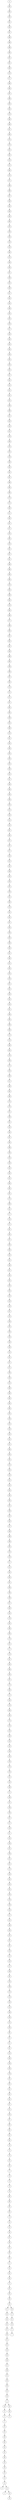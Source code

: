 digraph my_graph {
8 [label=8]
492 [label=492]
495 [label=495]
482 [label=482]
461 [label=461]
485 [label=485]
487 [label=487]
486 [label=486]
499 [label=499]
498 [label=498]
490 [label=490]
491 [label=491]
481 [label=481]
480 [label=480]
479 [label=479]
477 [label=477]
488 [label=488]
484 [label=484]
497 [label=497]
489 [label=489]
493 [label=493]
494 [label=494]
478 [label=478]
466 [label=466]
468 [label=468]
457 [label=457]
463 [label=463]
474 [label=474]
470 [label=470]
452 [label=452]
462 [label=462]
476 [label=476]
472 [label=472]
483 [label=483]
473 [label=473]
471 [label=471]
496 [label=496]
469 [label=469]
467 [label=467]
446 [label=446]
464 [label=464]
458 [label=458]
443 [label=443]
465 [label=465]
422 [label=422]
428 [label=428]
404 [label=404]
416 [label=416]
418 [label=418]
460 [label=460]
475 [label=475]
459 [label=459]
450 [label=450]
451 [label=451]
449 [label=449]
455 [label=455]
438 [label=438]
447 [label=447]
454 [label=454]
444 [label=444]
448 [label=448]
445 [label=445]
453 [label=453]
429 [label=429]
427 [label=427]
436 [label=436]
439 [label=439]
433 [label=433]
430 [label=430]
426 [label=426]
435 [label=435]
434 [label=434]
432 [label=432]
437 [label=437]
442 [label=442]
414 [label=414]
412 [label=412]
441 [label=441]
415 [label=415]
406 [label=406]
409 [label=409]
431 [label=431]
440 [label=440]
424 [label=424]
421 [label=421]
378 [label=378]
456 [label=456]
413 [label=413]
425 [label=425]
419 [label=419]
408 [label=408]
405 [label=405]
402 [label=402]
397 [label=397]
398 [label=398]
395 [label=395]
390 [label=390]
374 [label=374]
375 [label=375]
400 [label=400]
411 [label=411]
403 [label=403]
407 [label=407]
417 [label=417]
423 [label=423]
392 [label=392]
420 [label=420]
391 [label=391]
387 [label=387]
401 [label=401]
399 [label=399]
396 [label=396]
393 [label=393]
380 [label=380]
410 [label=410]
394 [label=394]
386 [label=386]
383 [label=383]
379 [label=379]
363 [label=363]
368 [label=368]
377 [label=377]
388 [label=388]
384 [label=384]
361 [label=361]
382 [label=382]
381 [label=381]
358 [label=358]
369 [label=369]
365 [label=365]
359 [label=359]
366 [label=366]
367 [label=367]
385 [label=385]
373 [label=373]
372 [label=372]
371 [label=371]
357 [label=357]
362 [label=362]
364 [label=364]
348 [label=348]
354 [label=354]
389 [label=389]
376 [label=376]
351 [label=351]
335 [label=335]
330 [label=330]
353 [label=353]
350 [label=350]
345 [label=345]
356 [label=356]
355 [label=355]
347 [label=347]
349 [label=349]
346 [label=346]
340 [label=340]
336 [label=336]
334 [label=334]
313 [label=313]
326 [label=326]
314 [label=314]
310 [label=310]
307 [label=307]
305 [label=305]
327 [label=327]
297 [label=297]
317 [label=317]
344 [label=344]
322 [label=322]
332 [label=332]
338 [label=338]
325 [label=325]
323 [label=323]
331 [label=331]
328 [label=328]
341 [label=341]
360 [label=360]
370 [label=370]
352 [label=352]
342 [label=342]
337 [label=337]
343 [label=343]
329 [label=329]
303 [label=303]
299 [label=299]
294 [label=294]
291 [label=291]
290 [label=290]
312 [label=312]
320 [label=320]
324 [label=324]
318 [label=318]
301 [label=301]
302 [label=302]
339 [label=339]
333 [label=333]
319 [label=319]
321 [label=321]
309 [label=309]
295 [label=295]
286 [label=286]
308 [label=308]
273 [label=273]
279 [label=279]
298 [label=298]
304 [label=304]
276 [label=276]
259 [label=259]
272 [label=272]
316 [label=316]
306 [label=306]
311 [label=311]
296 [label=296]
292 [label=292]
280 [label=280]
274 [label=274]
270 [label=270]
251 [label=251]
269 [label=269]
261 [label=261]
243 [label=243]
284 [label=284]
287 [label=287]
285 [label=285]
268 [label=268]
256 [label=256]
254 [label=254]
249 [label=249]
245 [label=245]
293 [label=293]
315 [label=315]
300 [label=300]
282 [label=282]
281 [label=281]
275 [label=275]
266 [label=266]
241 [label=241]
277 [label=277]
278 [label=278]
271 [label=271]
267 [label=267]
262 [label=262]
257 [label=257]
264 [label=264]
260 [label=260]
253 [label=253]
252 [label=252]
248 [label=248]
247 [label=247]
244 [label=244]
242 [label=242]
250 [label=250]
234 [label=234]
233 [label=233]
226 [label=226]
218 [label=218]
237 [label=237]
215 [label=215]
228 [label=228]
232 [label=232]
258 [label=258]
230 [label=230]
246 [label=246]
236 [label=236]
213 [label=213]
231 [label=231]
227 [label=227]
211 [label=211]
238 [label=238]
240 [label=240]
224 [label=224]
289 [label=289]
288 [label=288]
283 [label=283]
265 [label=265]
263 [label=263]
255 [label=255]
239 [label=239]
235 [label=235]
229 [label=229]
195 [label=195]
225 [label=225]
221 [label=221]
208 [label=208]
204 [label=204]
192 [label=192]
214 [label=214]
194 [label=194]
216 [label=216]
222 [label=222]
223 [label=223]
220 [label=220]
185 [label=185]
165 [label=165]
191 [label=191]
168 [label=168]
162 [label=162]
160 [label=160]
157 [label=157]
199 [label=199]
186 [label=186]
188 [label=188]
202 [label=202]
210 [label=210]
219 [label=219]
217 [label=217]
212 [label=212]
205 [label=205]
203 [label=203]
201 [label=201]
209 [label=209]
196 [label=196]
198 [label=198]
207 [label=207]
206 [label=206]
184 [label=184]
179 [label=179]
182 [label=182]
190 [label=190]
200 [label=200]
170 [label=170]
181 [label=181]
177 [label=177]
178 [label=178]
197 [label=197]
193 [label=193]
189 [label=189]
183 [label=183]
187 [label=187]
175 [label=175]
180 [label=180]
172 [label=172]
156 [label=156]
176 [label=176]
166 [label=166]
163 [label=163]
174 [label=174]
154 [label=154]
145 [label=145]
164 [label=164]
135 [label=135]
142 [label=142]
139 [label=139]
133 [label=133]
116 [label=116]
115 [label=115]
134 [label=134]
131 [label=131]
143 [label=143]
169 [label=169]
171 [label=171]
148 [label=148]
147 [label=147]
146 [label=146]
158 [label=158]
167 [label=167]
137 [label=137]
129 [label=129]
81 [label=81]
124 [label=124]
128 [label=128]
141 [label=141]
138 [label=138]
151 [label=151]
161 [label=161]
173 [label=173]
159 [label=159]
155 [label=155]
153 [label=153]
152 [label=152]
150 [label=150]
119 [label=119]
136 [label=136]
144 [label=144]
127 [label=127]
132 [label=132]
149 [label=149]
140 [label=140]
107 [label=107]
62 [label=62]
60 [label=60]
125 [label=125]
121 [label=121]
120 [label=120]
117 [label=117]
108 [label=108]
94 [label=94]
123 [label=123]
106 [label=106]
113 [label=113]
114 [label=114]
104 [label=104]
122 [label=122]
109 [label=109]
130 [label=130]
112 [label=112]
105 [label=105]
98 [label=98]
92 [label=92]
91 [label=91]
65 [label=65]
110 [label=110]
100 [label=100]
126 [label=126]
103 [label=103]
118 [label=118]
93 [label=93]
99 [label=99]
83 [label=83]
89 [label=89]
101 [label=101]
87 [label=87]
111 [label=111]
102 [label=102]
97 [label=97]
88 [label=88]
96 [label=96]
82 [label=82]
86 [label=86]
79 [label=79]
72 [label=72]
70 [label=70]
42 [label=42]
84 [label=84]
77 [label=77]
76 [label=76]
75 [label=75]
73 [label=73]
78 [label=78]
69 [label=69]
68 [label=68]
85 [label=85]
80 [label=80]
74 [label=74]
44 [label=44]
25 [label=25]
46 [label=46]
67 [label=67]
56 [label=56]
51 [label=51]
90 [label=90]
95 [label=95]
57 [label=57]
55 [label=55]
63 [label=63]
58 [label=58]
71 [label=71]
61 [label=61]
64 [label=64]
48 [label=48]
59 [label=59]
37 [label=37]
53 [label=53]
45 [label=45]
41 [label=41]
47 [label=47]
40 [label=40]
31 [label=31]
52 [label=52]
43 [label=43]
50 [label=50]
39 [label=39]
27 [label=27]
28 [label=28]
11 [label=11]
34 [label=34]
36 [label=36]
35 [label=35]
26 [label=26]
2 [label=2]
16 [label=16]
9 [label=9]
3 [label=3]
4 [label=4]
22 [label=22]
33 [label=33]
38 [label=38]
66 [label=66]
54 [label=54]
32 [label=32]
49 [label=49]
24 [label=24]
18 [label=18]
20 [label=20]
15 [label=15]
14 [label=14]
6 [label=6]
12 [label=12]
1 [label=1]
10 [label=10]
19 [label=19]
23 [label=23]
30 [label=30]
0 [label=0]
29 [label=29]
17 [label=17]
21 [label=21]
13 [label=13]
5 [label=5]
7 [label=7]
8->492
492->495
495->482
482->461
461->485
485->487
487->486
486->499
499->498
498->490
490->491
491->481
481->480
480->479
479->477
477->488
488->484
484->497
497->489
489->493
493->494
494->478
478->466
466->468
468->457
457->463
463->474
474->470
470->452
452->462
462->476
476->472
472->483
483->473
473->471
471->496
496->469
469->467
467->446
446->464
464->458
458->443
443->465
465->422
422->428
428->404
404->416
416->418
418->460
460->475
475->459
459->450
450->451
451->449
449->455
455->438
438->447
447->454
454->444
444->448
448->445
445->453
453->429
429->427
427->436
436->439
439->433
433->430
430->426
426->435
435->434
434->432
432->437
437->442
442->414
414->412
412->441
441->415
415->406
406->409
409->431
431->440
440->424
424->421
421->378
378->456
456->413
413->425
425->419
419->408
408->405
405->402
402->397
397->398
398->395
395->390
390->374
374->375
375->400
400->411
411->403
403->407
407->417
417->423
423->392
392->420
420->391
391->387
387->401
401->399
399->396
396->393
393->380
380->410
410->394
394->386
386->383
383->379
379->363
363->368
368->377
377->388
388->384
384->361
361->382
382->381
381->358
358->369
369->365
365->359
359->366
366->367
367->385
385->373
373->372
372->371
371->357
357->362
362->364
364->348
348->354
354->389
389->376
376->351
351->335
335->330
330->353
353->350
350->345
345->356
356->355
355->347
347->349
349->346
346->340
340->336
336->334
334->313
313->326
326->314
314->310
310->307
307->305
305->327
327->297
297->317
317->344
344->322
322->332
332->338
338->325
325->323
323->331
331->328
328->341
341->360
360->370
370->352
352->342
342->337
337->343
343->329
329->303
303->299
299->294
294->291
291->290
290->312
312->320
320->324
324->318
318->301
301->302
302->339
339->333
333->319
319->321
321->309
309->295
295->286
286->308
308->273
273->279
279->298
298->304
304->276
276->259
259->272
272->316
316->306
306->311
311->296
296->292
292->280
280->274
274->270
270->251
251->269
269->261
261->243
243->284
284->287
287->285
285->268
268->256
256->254
254->249
249->245
245->293
293->315
315->300
300->282
282->281
281->275
275->266
266->241
241->277
277->278
278->271
271->267
267->262
262->257
257->264
264->260
260->253
253->252
252->248
248->247
247->244
244->242
242->250
250->234
234->233
233->226
226->218
218->237
237->215
215->228
228->232
232->258
258->230
230->246
246->236
236->213
213->231
231->227
227->211
211->238
238->240
240->224
224->289
289->288
288->283
283->265
265->263
263->255
255->239
239->235
235->229
229->195
195->225
225->221
221->208
208->204
204->192
192->214
214->194
194->216
216->222
222->223
223->220
220->185
185->165
165->191
191->168
168->162
162->160
160->157
157->199
199->186
186->188
188->202
202->210
210->219
219->217
217->212
212->205
205->203
203->201
201->209
209->196
196->198
198->207
207->206
206->184
184->179
179->182
182->190
190->200
200->170
170->181
181->177
177->178
178->197
197->193
193->189
189->183
183->187
187->175
175->180
180->172
172->156
156->176
176->166
166->163
163->174
174->154
154->145
145->164
164->135
135->142
142->139
139->133
133->116
116->115
115->134
134->131
131->143
143->169
169->171
171->148
148->147
147->146
146->158
158->167
167->137
137->129
129->81
81->124
124->128
128->141
141->138
138->151
151->161
161->173
173->159
159->155
155->153
153->152
152->150
150->119
119->136
136->144
144->127
127->132
132->149
149->140
140->107
107->62
62->60
60->125
125->121
121->120
120->117
117->108
108->94
94->123
123->106
106->113
113->114
114->104
104->122
122->109
109->130
130->112
112->105
105->98
98->92
92->91
91->65
65->110
110->100
100->126
126->103
103->118
118->93
93->99
99->83
83->89
89->101
101->87
87->111
111->102
102->97
97->88
88->96
96->82
82->86
86->79
79->72
72->70
70->42
42->84
84->77
77->76
76->75
75->73
73->78
78->69
69->68
68->85
85->80
80->74
74->44
44->25
25->46
46->67
67->56
56->51
51->90
90->95
95->57
57->55
55->63
63->58
58->71
71->61
61->64
64->48
48->59
59->37
37->53
53->45
45->41
41->47
47->40
40->31
31->52
52->43
43->50
50->39
39->27
27->28
28->11
11->34
34->36
36->35
35->26
26->2
2->16
16->9
9->3
3->4
4->22
22->33
33->38
38->66
66->54
54->32
32->49
49->24
24->18
18->20
20->15
15->14
14->6
14->12
12->1
12->10
10->19
2->23
23->30
30->0
59->29
29->17
17->21
21->13
13->5
5->7
}